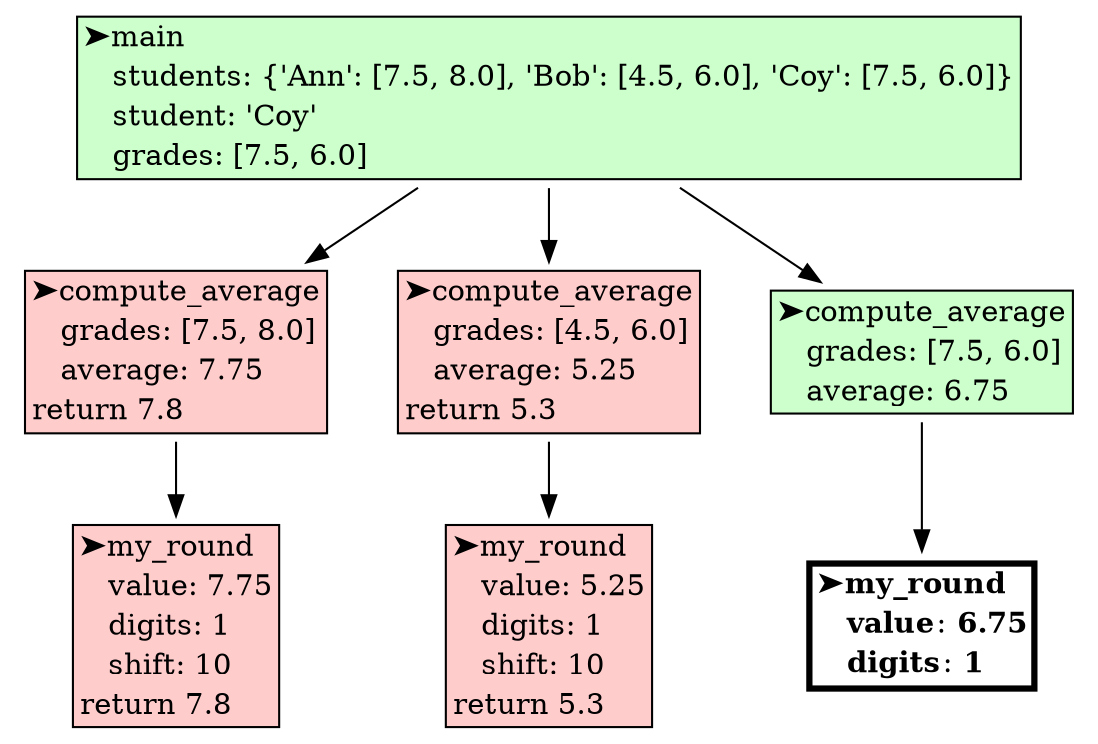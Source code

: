 digraph invocation_tree {
	node [shape=plaintext]
	0 [label=<
<TABLE BORDER="1" CELLBORDER="0" CELLSPACING="0" BGCOLOR="#ccffcc">
  <TR><TD ALIGN="left">➤main</TD></TR>
  <TR><TD ALIGN="left">   students: {&#x27;Ann&#x27;: [7.5, 8.0], &#x27;Bob&#x27;: [4.5, 6.0], &#x27;Coy&#x27;: [7.5, 6.0]}</TD></TR>
  <TR><TD ALIGN="left">   student: &#x27;Coy&#x27;</TD></TR>
  <TR><TD ALIGN="left">   grades: [7.5, 6.0]</TD></TR>
</TABLE>>]
	1 [label=<
<TABLE BORDER="1" CELLBORDER="0" CELLSPACING="0" BGCOLOR="#ffcccc">
  <TR><TD ALIGN="left">➤compute_average</TD></TR>
  <TR><TD ALIGN="left">   grades: [7.5, 8.0]</TD></TR>
  <TR><TD ALIGN="left">   average: 7.75</TD></TR>
  <TR><TD ALIGN="left">return 7.8</TD></TR>
</TABLE>>]
	2 [label=<
<TABLE BORDER="1" CELLBORDER="0" CELLSPACING="0" BGCOLOR="#ffcccc">
  <TR><TD ALIGN="left">➤my_round</TD></TR>
  <TR><TD ALIGN="left">   value: 7.75</TD></TR>
  <TR><TD ALIGN="left">   digits: 1</TD></TR>
  <TR><TD ALIGN="left">   shift: 10</TD></TR>
  <TR><TD ALIGN="left">return 7.8</TD></TR>
</TABLE>>]
	3 [label=<
<TABLE BORDER="1" CELLBORDER="0" CELLSPACING="0" BGCOLOR="#ffcccc">
  <TR><TD ALIGN="left">➤compute_average</TD></TR>
  <TR><TD ALIGN="left">   grades: [4.5, 6.0]</TD></TR>
  <TR><TD ALIGN="left">   average: 5.25</TD></TR>
  <TR><TD ALIGN="left">return 5.3</TD></TR>
</TABLE>>]
	4 [label=<
<TABLE BORDER="1" CELLBORDER="0" CELLSPACING="0" BGCOLOR="#ffcccc">
  <TR><TD ALIGN="left">➤my_round</TD></TR>
  <TR><TD ALIGN="left">   value: 5.25</TD></TR>
  <TR><TD ALIGN="left">   digits: 1</TD></TR>
  <TR><TD ALIGN="left">   shift: 10</TD></TR>
  <TR><TD ALIGN="left">return 5.3</TD></TR>
</TABLE>>]
	5 [label=<
<TABLE BORDER="1" CELLBORDER="0" CELLSPACING="0" BGCOLOR="#ccffcc">
  <TR><TD ALIGN="left">➤compute_average</TD></TR>
  <TR><TD ALIGN="left">   grades: [7.5, 6.0]</TD></TR>
  <TR><TD ALIGN="left">   average: 6.75</TD></TR>
</TABLE>>]
	6 [label=<
<TABLE BORDER="3" CELLBORDER="0" CELLSPACING="0" BGCOLOR="#ffffff">
  <TR><TD ALIGN="left">➤<B>my_round</B></TD></TR>
  <TR><TD ALIGN="left">   <B>value</B>: <B>6.75</B></TD></TR>
  <TR><TD ALIGN="left">   <B>digits</B>: <B>1</B></TD></TR>
</TABLE>>]
	0 -> 1
	1 -> 2
	0 -> 3
	3 -> 4
	0 -> 5
	5 -> 6
}
